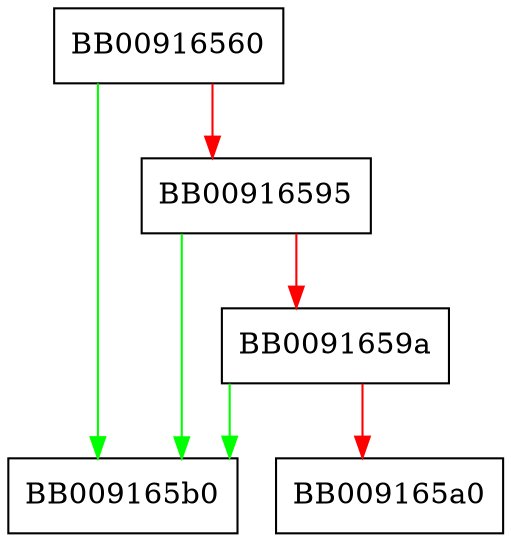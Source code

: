 digraph __libc_alloc_buffer_alloc_array {
  node [shape="box"];
  graph [splines=ortho];
  BB00916560 -> BB009165b0 [color="green"];
  BB00916560 -> BB00916595 [color="red"];
  BB00916595 -> BB009165b0 [color="green"];
  BB00916595 -> BB0091659a [color="red"];
  BB0091659a -> BB009165b0 [color="green"];
  BB0091659a -> BB009165a0 [color="red"];
}